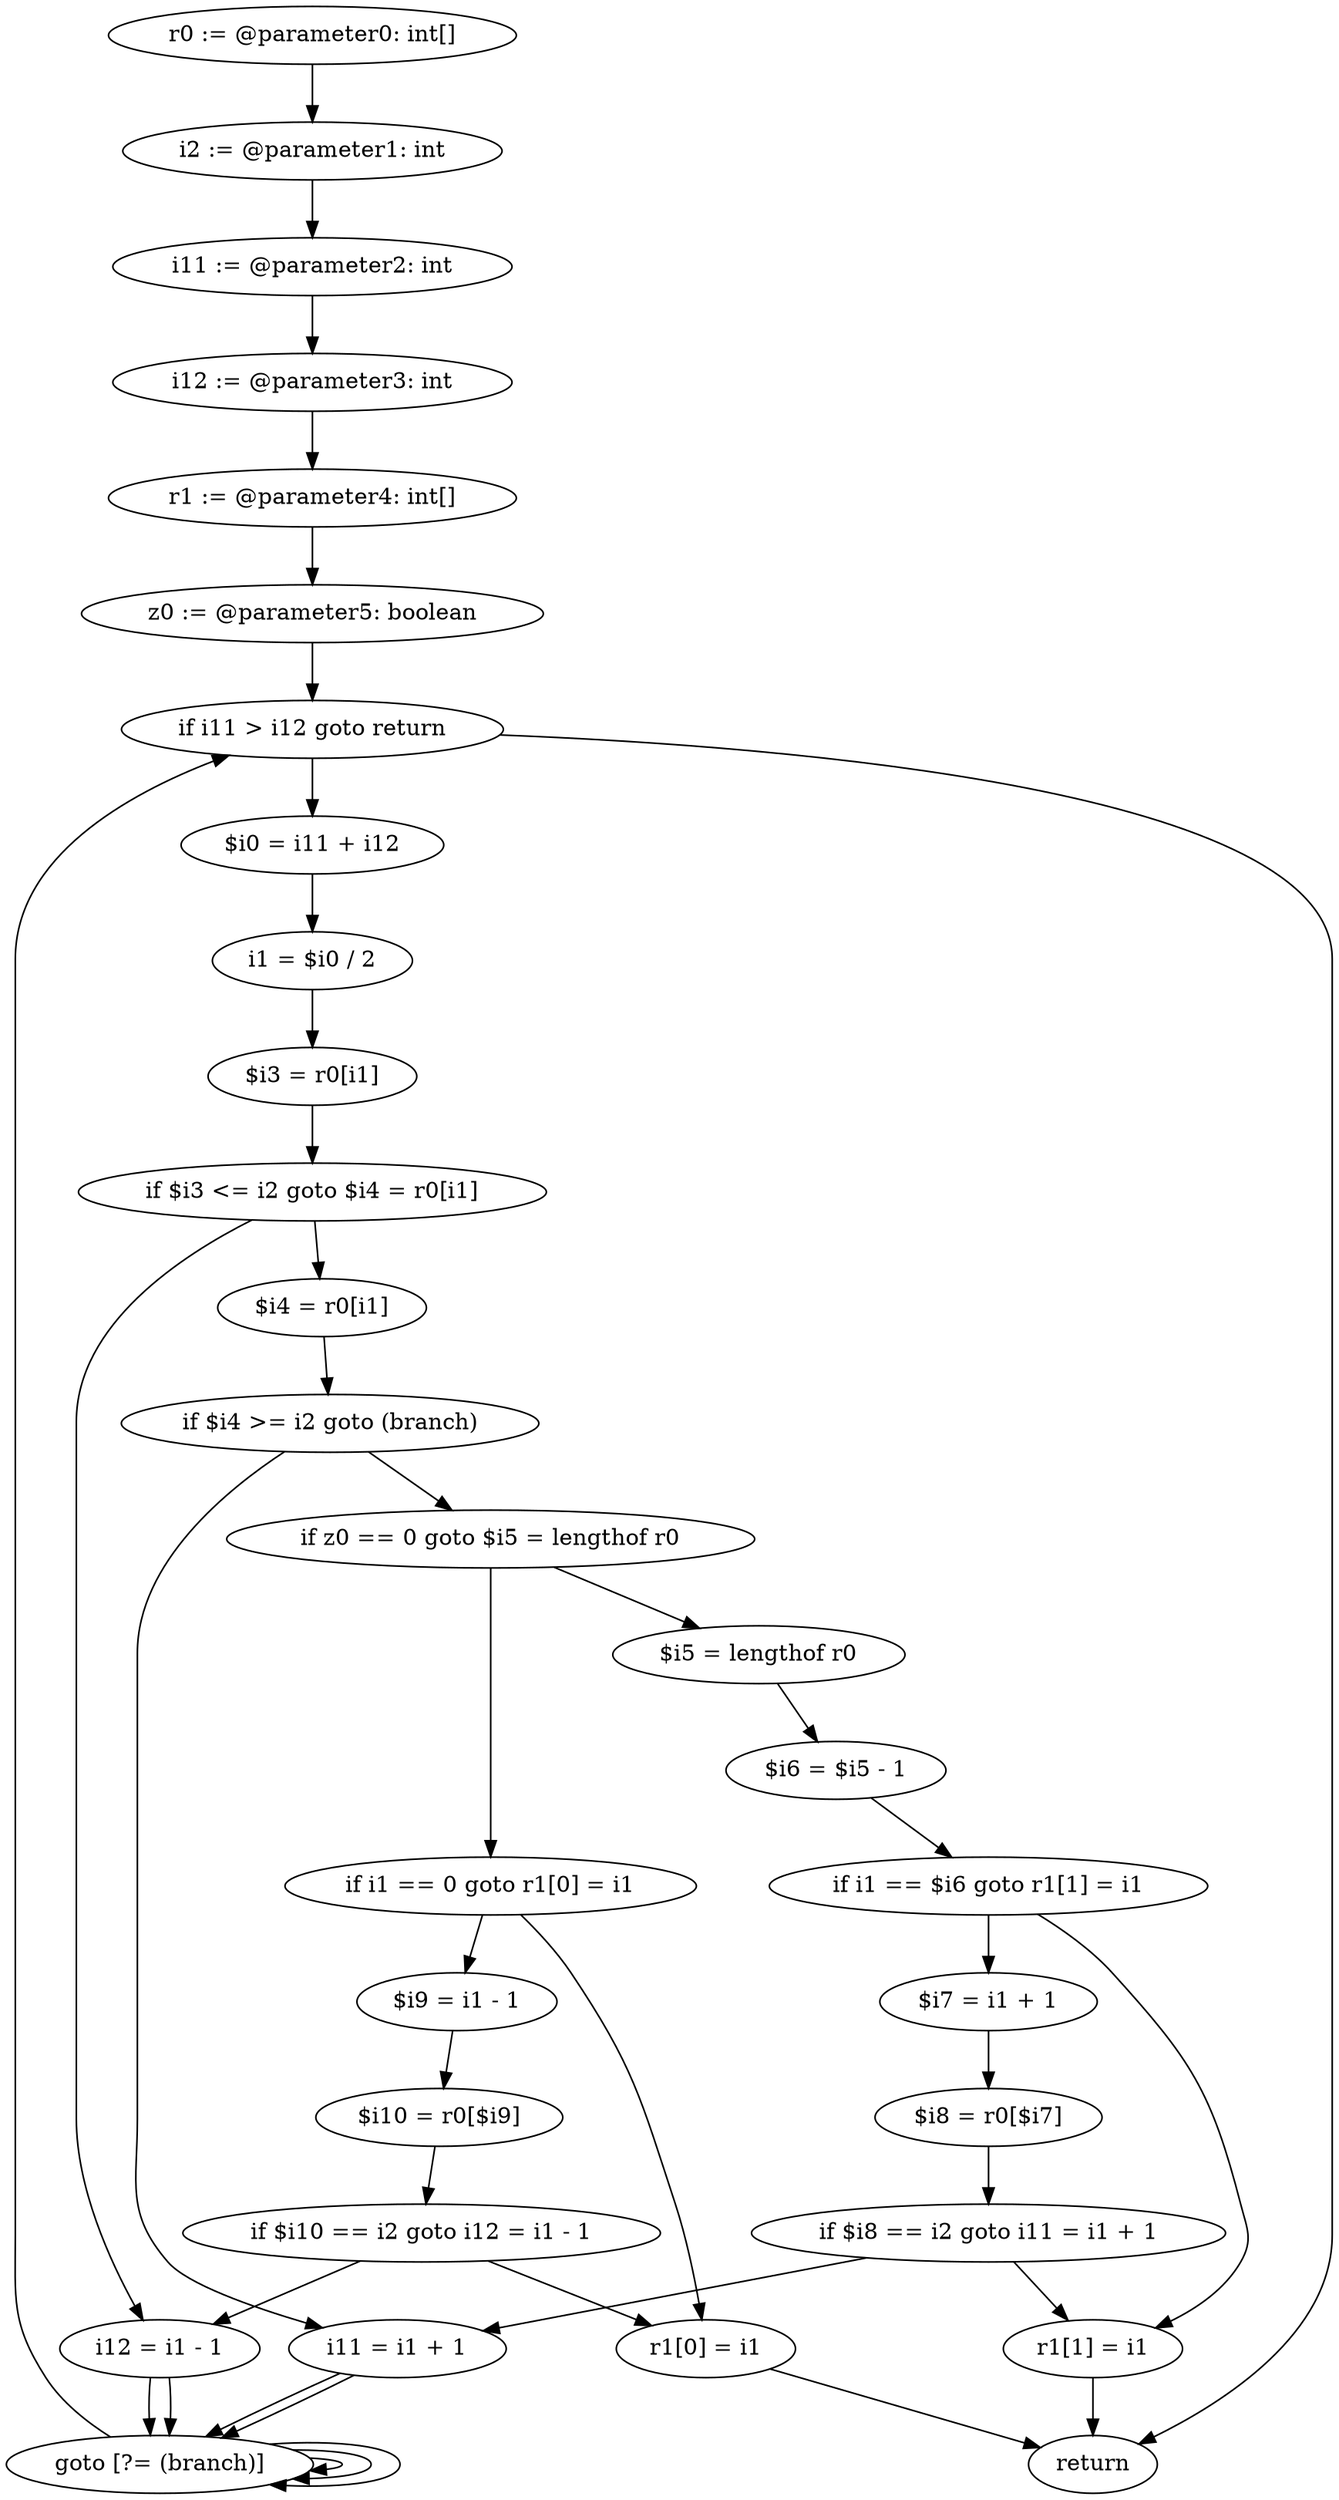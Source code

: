 digraph "unitGraph" {
    "r0 := @parameter0: int[]"
    "i2 := @parameter1: int"
    "i11 := @parameter2: int"
    "i12 := @parameter3: int"
    "r1 := @parameter4: int[]"
    "z0 := @parameter5: boolean"
    "if i11 > i12 goto return"
    "$i0 = i11 + i12"
    "i1 = $i0 / 2"
    "$i3 = r0[i1]"
    "if $i3 <= i2 goto $i4 = r0[i1]"
    "i12 = i1 - 1"
    "goto [?= (branch)]"
    "$i4 = r0[i1]"
    "if $i4 >= i2 goto (branch)"
    "i11 = i1 + 1"
    "if z0 == 0 goto $i5 = lengthof r0"
    "if i1 == 0 goto r1[0] = i1"
    "$i9 = i1 - 1"
    "$i10 = r0[$i9]"
    "if $i10 == i2 goto i12 = i1 - 1"
    "r1[0] = i1"
    "return"
    "$i5 = lengthof r0"
    "$i6 = $i5 - 1"
    "if i1 == $i6 goto r1[1] = i1"
    "$i7 = i1 + 1"
    "$i8 = r0[$i7]"
    "if $i8 == i2 goto i11 = i1 + 1"
    "r1[1] = i1"
    "r0 := @parameter0: int[]"->"i2 := @parameter1: int";
    "i2 := @parameter1: int"->"i11 := @parameter2: int";
    "i11 := @parameter2: int"->"i12 := @parameter3: int";
    "i12 := @parameter3: int"->"r1 := @parameter4: int[]";
    "r1 := @parameter4: int[]"->"z0 := @parameter5: boolean";
    "z0 := @parameter5: boolean"->"if i11 > i12 goto return";
    "if i11 > i12 goto return"->"$i0 = i11 + i12";
    "if i11 > i12 goto return"->"return";
    "$i0 = i11 + i12"->"i1 = $i0 / 2";
    "i1 = $i0 / 2"->"$i3 = r0[i1]";
    "$i3 = r0[i1]"->"if $i3 <= i2 goto $i4 = r0[i1]";
    "if $i3 <= i2 goto $i4 = r0[i1]"->"i12 = i1 - 1";
    "if $i3 <= i2 goto $i4 = r0[i1]"->"$i4 = r0[i1]";
    "i12 = i1 - 1"->"goto [?= (branch)]";
    "goto [?= (branch)]"->"goto [?= (branch)]";
    "$i4 = r0[i1]"->"if $i4 >= i2 goto (branch)";
    "if $i4 >= i2 goto (branch)"->"i11 = i1 + 1";
    "if $i4 >= i2 goto (branch)"->"if z0 == 0 goto $i5 = lengthof r0";
    "i11 = i1 + 1"->"goto [?= (branch)]";
    "goto [?= (branch)]"->"goto [?= (branch)]";
    "if z0 == 0 goto $i5 = lengthof r0"->"if i1 == 0 goto r1[0] = i1";
    "if z0 == 0 goto $i5 = lengthof r0"->"$i5 = lengthof r0";
    "if i1 == 0 goto r1[0] = i1"->"$i9 = i1 - 1";
    "if i1 == 0 goto r1[0] = i1"->"r1[0] = i1";
    "$i9 = i1 - 1"->"$i10 = r0[$i9]";
    "$i10 = r0[$i9]"->"if $i10 == i2 goto i12 = i1 - 1";
    "if $i10 == i2 goto i12 = i1 - 1"->"r1[0] = i1";
    "if $i10 == i2 goto i12 = i1 - 1"->"i12 = i1 - 1";
    "r1[0] = i1"->"return";
    "i12 = i1 - 1"->"goto [?= (branch)]";
    "goto [?= (branch)]"->"goto [?= (branch)]";
    "$i5 = lengthof r0"->"$i6 = $i5 - 1";
    "$i6 = $i5 - 1"->"if i1 == $i6 goto r1[1] = i1";
    "if i1 == $i6 goto r1[1] = i1"->"$i7 = i1 + 1";
    "if i1 == $i6 goto r1[1] = i1"->"r1[1] = i1";
    "$i7 = i1 + 1"->"$i8 = r0[$i7]";
    "$i8 = r0[$i7]"->"if $i8 == i2 goto i11 = i1 + 1";
    "if $i8 == i2 goto i11 = i1 + 1"->"r1[1] = i1";
    "if $i8 == i2 goto i11 = i1 + 1"->"i11 = i1 + 1";
    "r1[1] = i1"->"return";
    "i11 = i1 + 1"->"goto [?= (branch)]";
    "goto [?= (branch)]"->"if i11 > i12 goto return";
}
